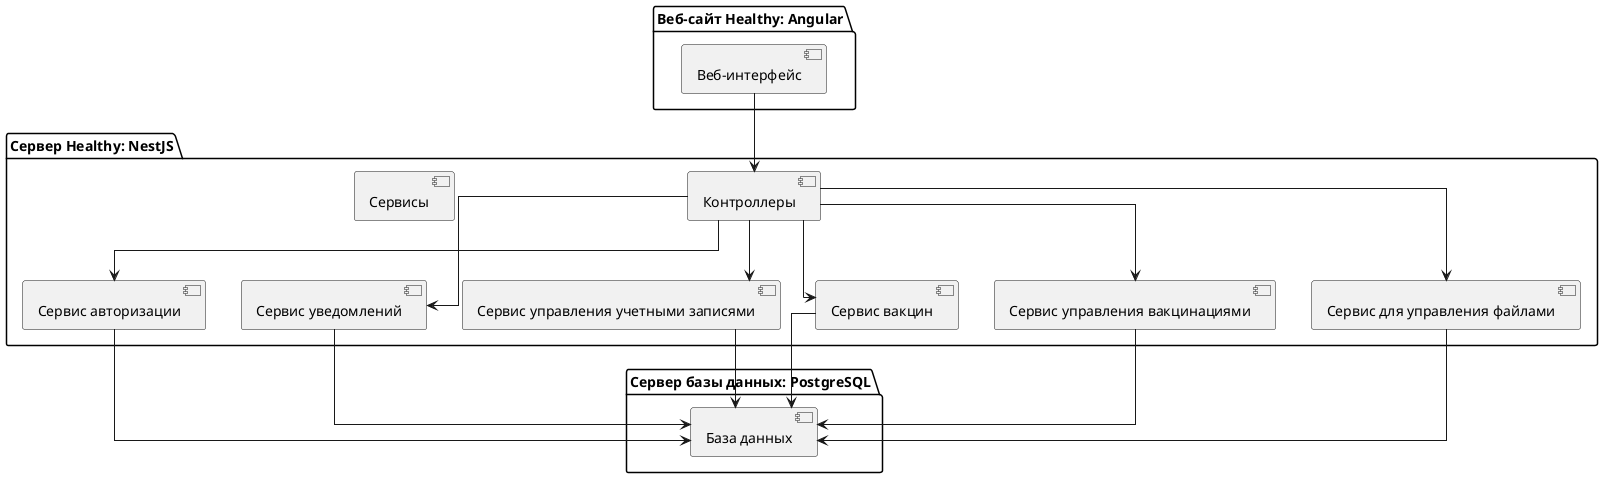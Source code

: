 @startuml
skinparam linetype ortho

package "Веб-сайт Healthy: Angular" {
    [Веб-интерфейс]
}

package "Сервер Healthy: NestJS" {
    [Контроллеры]
    [Сервисы]
    [Сервис авторизации]
    [Сервис уведомлений]
    [Сервис управления учетными записями]
    [Сервис вакцин]
    [Сервис управления вакцинациями]
    [Сервис для управления файлами]
}

package "Сервер базы данных: PostgreSQL" {
    [База данных]
}

[Веб-интерфейс] -down-> [Контроллеры]
[Контроллеры] -down-> [Сервис авторизации]
[Контроллеры] -down-> [Сервис уведомлений]
[Контроллеры] -down-> [Сервис управления учетными записями]
[Контроллеры] -down-> [Сервис вакцин]
[Контроллеры] -down-> [Сервис управления вакцинациями]
[Контроллеры] -down-> [Сервис для управления файлами]
[Сервис авторизации] -down-> [База данных]
[Сервис уведомлений] -down-> [База данных]
[Сервис управления учетными записями] -down-> [База данных]
[Сервис вакцин] -down-> [База данных]
[Сервис управления вакцинациями] -down-> [База данных]
[Сервис для управления файлами] -down-> [База данных]




@enduml
